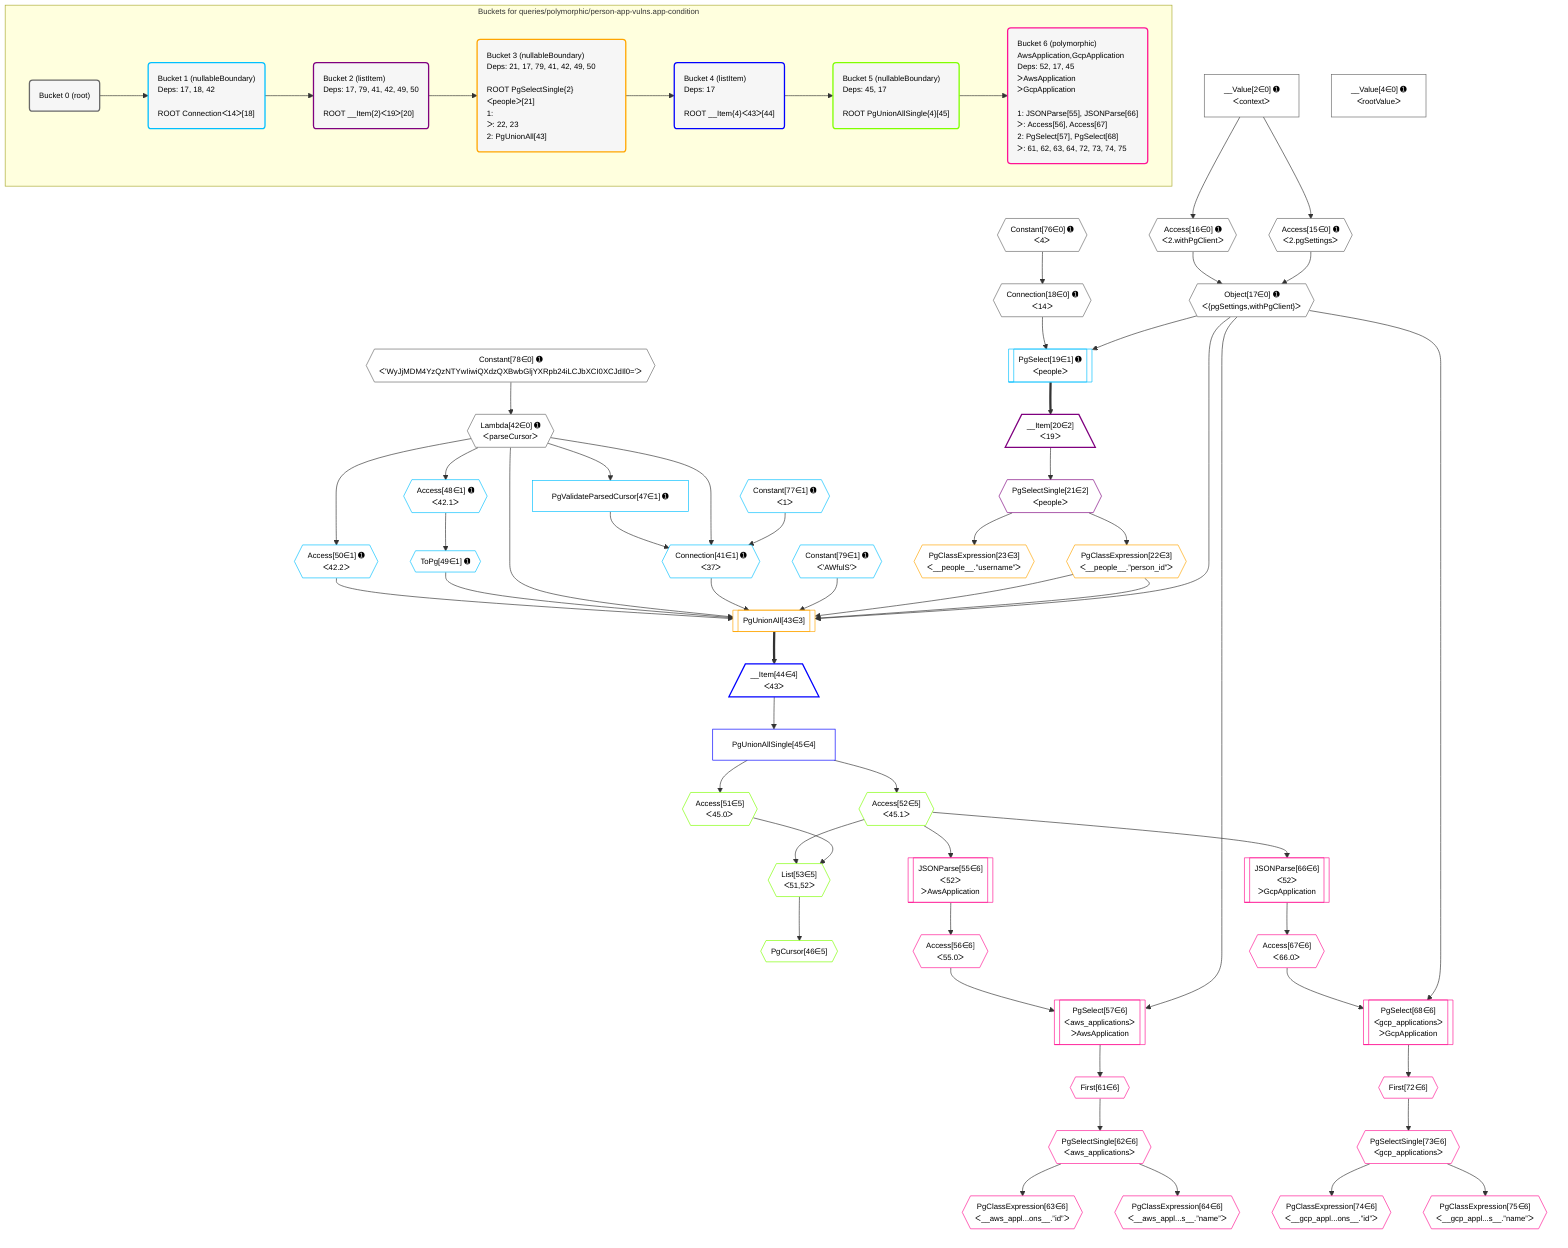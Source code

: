 %%{init: {'themeVariables': { 'fontSize': '12px'}}}%%
graph TD
    classDef path fill:#eee,stroke:#000,color:#000
    classDef plan fill:#fff,stroke-width:1px,color:#000
    classDef itemplan fill:#fff,stroke-width:2px,color:#000
    classDef unbatchedplan fill:#dff,stroke-width:1px,color:#000
    classDef sideeffectplan fill:#fcc,stroke-width:2px,color:#000
    classDef bucket fill:#f6f6f6,color:#000,stroke-width:2px,text-align:left


    %% plan dependencies
    Object17{{"Object[17∈0] ➊<br />ᐸ{pgSettings,withPgClient}ᐳ"}}:::plan
    Access15{{"Access[15∈0] ➊<br />ᐸ2.pgSettingsᐳ"}}:::plan
    Access16{{"Access[16∈0] ➊<br />ᐸ2.withPgClientᐳ"}}:::plan
    Access15 & Access16 --> Object17
    __Value2["__Value[2∈0] ➊<br />ᐸcontextᐳ"]:::plan
    __Value2 --> Access15
    __Value2 --> Access16
    Connection18{{"Connection[18∈0] ➊<br />ᐸ14ᐳ"}}:::plan
    Constant76{{"Constant[76∈0] ➊<br />ᐸ4ᐳ"}}:::plan
    Constant76 --> Connection18
    Lambda42{{"Lambda[42∈0] ➊<br />ᐸparseCursorᐳ"}}:::plan
    Constant78{{"Constant[78∈0] ➊<br />ᐸ'WyJjMDM4YzQzNTYwIiwiQXdzQXBwbGljYXRpb24iLCJbXCI0XCJdIl0='ᐳ"}}:::plan
    Constant78 --> Lambda42
    __Value4["__Value[4∈0] ➊<br />ᐸrootValueᐳ"]:::plan
    Connection41{{"Connection[41∈1] ➊<br />ᐸ37ᐳ"}}:::plan
    Constant77{{"Constant[77∈1] ➊<br />ᐸ1ᐳ"}}:::plan
    PgValidateParsedCursor47["PgValidateParsedCursor[47∈1] ➊"]:::plan
    Constant77 & Lambda42 & PgValidateParsedCursor47 --> Connection41
    PgSelect19[["PgSelect[19∈1] ➊<br />ᐸpeopleᐳ"]]:::plan
    Object17 & Connection18 --> PgSelect19
    Lambda42 --> PgValidateParsedCursor47
    Access48{{"Access[48∈1] ➊<br />ᐸ42.1ᐳ"}}:::plan
    Lambda42 --> Access48
    ToPg49{{"ToPg[49∈1] ➊"}}:::plan
    Access48 --> ToPg49
    Access50{{"Access[50∈1] ➊<br />ᐸ42.2ᐳ"}}:::plan
    Lambda42 --> Access50
    Constant79{{"Constant[79∈1] ➊<br />ᐸ'AWfulS'ᐳ"}}:::plan
    __Item20[/"__Item[20∈2]<br />ᐸ19ᐳ"\]:::itemplan
    PgSelect19 ==> __Item20
    PgSelectSingle21{{"PgSelectSingle[21∈2]<br />ᐸpeopleᐳ"}}:::plan
    __Item20 --> PgSelectSingle21
    PgUnionAll43[["PgUnionAll[43∈3]"]]:::plan
    PgClassExpression22{{"PgClassExpression[22∈3]<br />ᐸ__people__.”person_id”ᐳ"}}:::plan
    Object17 & PgClassExpression22 & PgClassExpression22 & Constant79 & Connection41 & Lambda42 & ToPg49 & Access50 --> PgUnionAll43
    PgSelectSingle21 --> PgClassExpression22
    PgClassExpression23{{"PgClassExpression[23∈3]<br />ᐸ__people__.”username”ᐳ"}}:::plan
    PgSelectSingle21 --> PgClassExpression23
    __Item44[/"__Item[44∈4]<br />ᐸ43ᐳ"\]:::itemplan
    PgUnionAll43 ==> __Item44
    PgUnionAllSingle45["PgUnionAllSingle[45∈4]"]:::plan
    __Item44 --> PgUnionAllSingle45
    List53{{"List[53∈5]<br />ᐸ51,52ᐳ"}}:::plan
    Access51{{"Access[51∈5]<br />ᐸ45.0ᐳ"}}:::plan
    Access52{{"Access[52∈5]<br />ᐸ45.1ᐳ"}}:::plan
    Access51 & Access52 --> List53
    PgCursor46{{"PgCursor[46∈5]"}}:::plan
    List53 --> PgCursor46
    PgUnionAllSingle45 --> Access51
    PgUnionAllSingle45 --> Access52
    PgSelect57[["PgSelect[57∈6]<br />ᐸaws_applicationsᐳ<br />ᐳAwsApplication"]]:::plan
    Access56{{"Access[56∈6]<br />ᐸ55.0ᐳ"}}:::plan
    Object17 & Access56 --> PgSelect57
    PgSelect68[["PgSelect[68∈6]<br />ᐸgcp_applicationsᐳ<br />ᐳGcpApplication"]]:::plan
    Access67{{"Access[67∈6]<br />ᐸ66.0ᐳ"}}:::plan
    Object17 & Access67 --> PgSelect68
    JSONParse55[["JSONParse[55∈6]<br />ᐸ52ᐳ<br />ᐳAwsApplication"]]:::plan
    Access52 --> JSONParse55
    JSONParse55 --> Access56
    First61{{"First[61∈6]"}}:::plan
    PgSelect57 --> First61
    PgSelectSingle62{{"PgSelectSingle[62∈6]<br />ᐸaws_applicationsᐳ"}}:::plan
    First61 --> PgSelectSingle62
    PgClassExpression63{{"PgClassExpression[63∈6]<br />ᐸ__aws_appl...ons__.”id”ᐳ"}}:::plan
    PgSelectSingle62 --> PgClassExpression63
    PgClassExpression64{{"PgClassExpression[64∈6]<br />ᐸ__aws_appl...s__.”name”ᐳ"}}:::plan
    PgSelectSingle62 --> PgClassExpression64
    JSONParse66[["JSONParse[66∈6]<br />ᐸ52ᐳ<br />ᐳGcpApplication"]]:::plan
    Access52 --> JSONParse66
    JSONParse66 --> Access67
    First72{{"First[72∈6]"}}:::plan
    PgSelect68 --> First72
    PgSelectSingle73{{"PgSelectSingle[73∈6]<br />ᐸgcp_applicationsᐳ"}}:::plan
    First72 --> PgSelectSingle73
    PgClassExpression74{{"PgClassExpression[74∈6]<br />ᐸ__gcp_appl...ons__.”id”ᐳ"}}:::plan
    PgSelectSingle73 --> PgClassExpression74
    PgClassExpression75{{"PgClassExpression[75∈6]<br />ᐸ__gcp_appl...s__.”name”ᐳ"}}:::plan
    PgSelectSingle73 --> PgClassExpression75

    %% define steps

    subgraph "Buckets for queries/polymorphic/person-app-vulns.app-condition"
    Bucket0("Bucket 0 (root)"):::bucket
    classDef bucket0 stroke:#696969
    class Bucket0,__Value2,__Value4,Access15,Access16,Object17,Connection18,Lambda42,Constant76,Constant78 bucket0
    Bucket1("Bucket 1 (nullableBoundary)<br />Deps: 17, 18, 42<br /><br />ROOT Connectionᐸ14ᐳ[18]"):::bucket
    classDef bucket1 stroke:#00bfff
    class Bucket1,PgSelect19,Connection41,PgValidateParsedCursor47,Access48,ToPg49,Access50,Constant77,Constant79 bucket1
    Bucket2("Bucket 2 (listItem)<br />Deps: 17, 79, 41, 42, 49, 50<br /><br />ROOT __Item{2}ᐸ19ᐳ[20]"):::bucket
    classDef bucket2 stroke:#7f007f
    class Bucket2,__Item20,PgSelectSingle21 bucket2
    Bucket3("Bucket 3 (nullableBoundary)<br />Deps: 21, 17, 79, 41, 42, 49, 50<br /><br />ROOT PgSelectSingle{2}ᐸpeopleᐳ[21]<br />1: <br />ᐳ: 22, 23<br />2: PgUnionAll[43]"):::bucket
    classDef bucket3 stroke:#ffa500
    class Bucket3,PgClassExpression22,PgClassExpression23,PgUnionAll43 bucket3
    Bucket4("Bucket 4 (listItem)<br />Deps: 17<br /><br />ROOT __Item{4}ᐸ43ᐳ[44]"):::bucket
    classDef bucket4 stroke:#0000ff
    class Bucket4,__Item44,PgUnionAllSingle45 bucket4
    Bucket5("Bucket 5 (nullableBoundary)<br />Deps: 45, 17<br /><br />ROOT PgUnionAllSingle{4}[45]"):::bucket
    classDef bucket5 stroke:#7fff00
    class Bucket5,PgCursor46,Access51,Access52,List53 bucket5
    Bucket6("Bucket 6 (polymorphic)<br />AwsApplication,GcpApplication<br />Deps: 52, 17, 45<br />ᐳAwsApplication<br />ᐳGcpApplication<br /><br />1: JSONParse[55], JSONParse[66]<br />ᐳ: Access[56], Access[67]<br />2: PgSelect[57], PgSelect[68]<br />ᐳ: 61, 62, 63, 64, 72, 73, 74, 75"):::bucket
    classDef bucket6 stroke:#ff1493
    class Bucket6,JSONParse55,Access56,PgSelect57,First61,PgSelectSingle62,PgClassExpression63,PgClassExpression64,JSONParse66,Access67,PgSelect68,First72,PgSelectSingle73,PgClassExpression74,PgClassExpression75 bucket6
    Bucket0 --> Bucket1
    Bucket1 --> Bucket2
    Bucket2 --> Bucket3
    Bucket3 --> Bucket4
    Bucket4 --> Bucket5
    Bucket5 --> Bucket6
    end